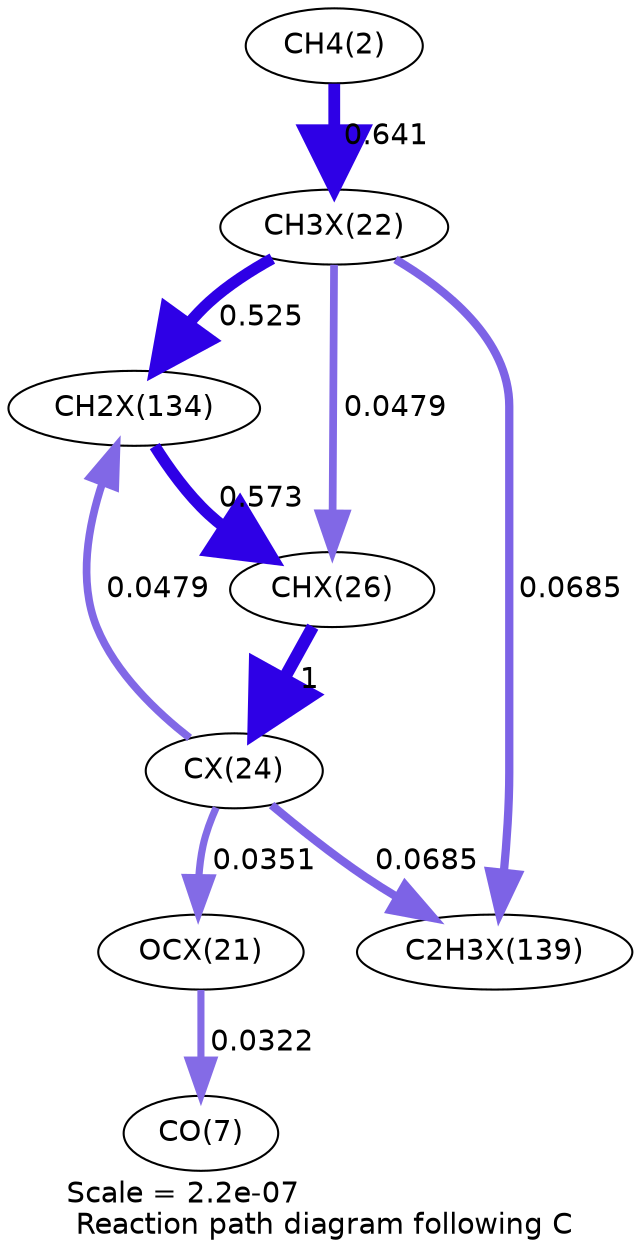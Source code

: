digraph reaction_paths {
center=1;
s4 -> s27[fontname="Helvetica", penwidth=5.66, arrowsize=2.83, color="0.7, 1.14, 0.9"
, label=" 0.641"];
s27 -> s38[fontname="Helvetica", penwidth=5.51, arrowsize=2.76, color="0.7, 1.02, 0.9"
, label=" 0.525"];
s27 -> s30[fontname="Helvetica", penwidth=3.71, arrowsize=1.85, color="0.7, 0.548, 0.9"
, label=" 0.0479"];
s27 -> s40[fontname="Helvetica", penwidth=3.98, arrowsize=1.99, color="0.7, 0.569, 0.9"
, label=" 0.0685"];
s38 -> s30[fontname="Helvetica", penwidth=5.58, arrowsize=2.79, color="0.7, 1.07, 0.9"
, label=" 0.573"];
s29 -> s38[fontname="Helvetica", penwidth=3.71, arrowsize=1.85, color="0.7, 0.548, 0.9"
, label=" 0.0479"];
s30 -> s29[fontname="Helvetica", penwidth=6, arrowsize=3, color="0.7, 1.5, 0.9"
, label=" 1"];
s29 -> s26[fontname="Helvetica", penwidth=3.47, arrowsize=1.74, color="0.7, 0.535, 0.9"
, label=" 0.0351"];
s29 -> s40[fontname="Helvetica", penwidth=3.98, arrowsize=1.99, color="0.7, 0.569, 0.9"
, label=" 0.0685"];
s26 -> s9[fontname="Helvetica", penwidth=3.41, arrowsize=1.7, color="0.7, 0.532, 0.9"
, label=" 0.0322"];
s4 [ fontname="Helvetica", label="CH4(2)"];
s9 [ fontname="Helvetica", label="CO(7)"];
s26 [ fontname="Helvetica", label="OCX(21)"];
s27 [ fontname="Helvetica", label="CH3X(22)"];
s29 [ fontname="Helvetica", label="CX(24)"];
s30 [ fontname="Helvetica", label="CHX(26)"];
s38 [ fontname="Helvetica", label="CH2X(134)"];
s40 [ fontname="Helvetica", label="C2H3X(139)"];
 label = "Scale = 2.2e-07\l Reaction path diagram following C";
 fontname = "Helvetica";
}
